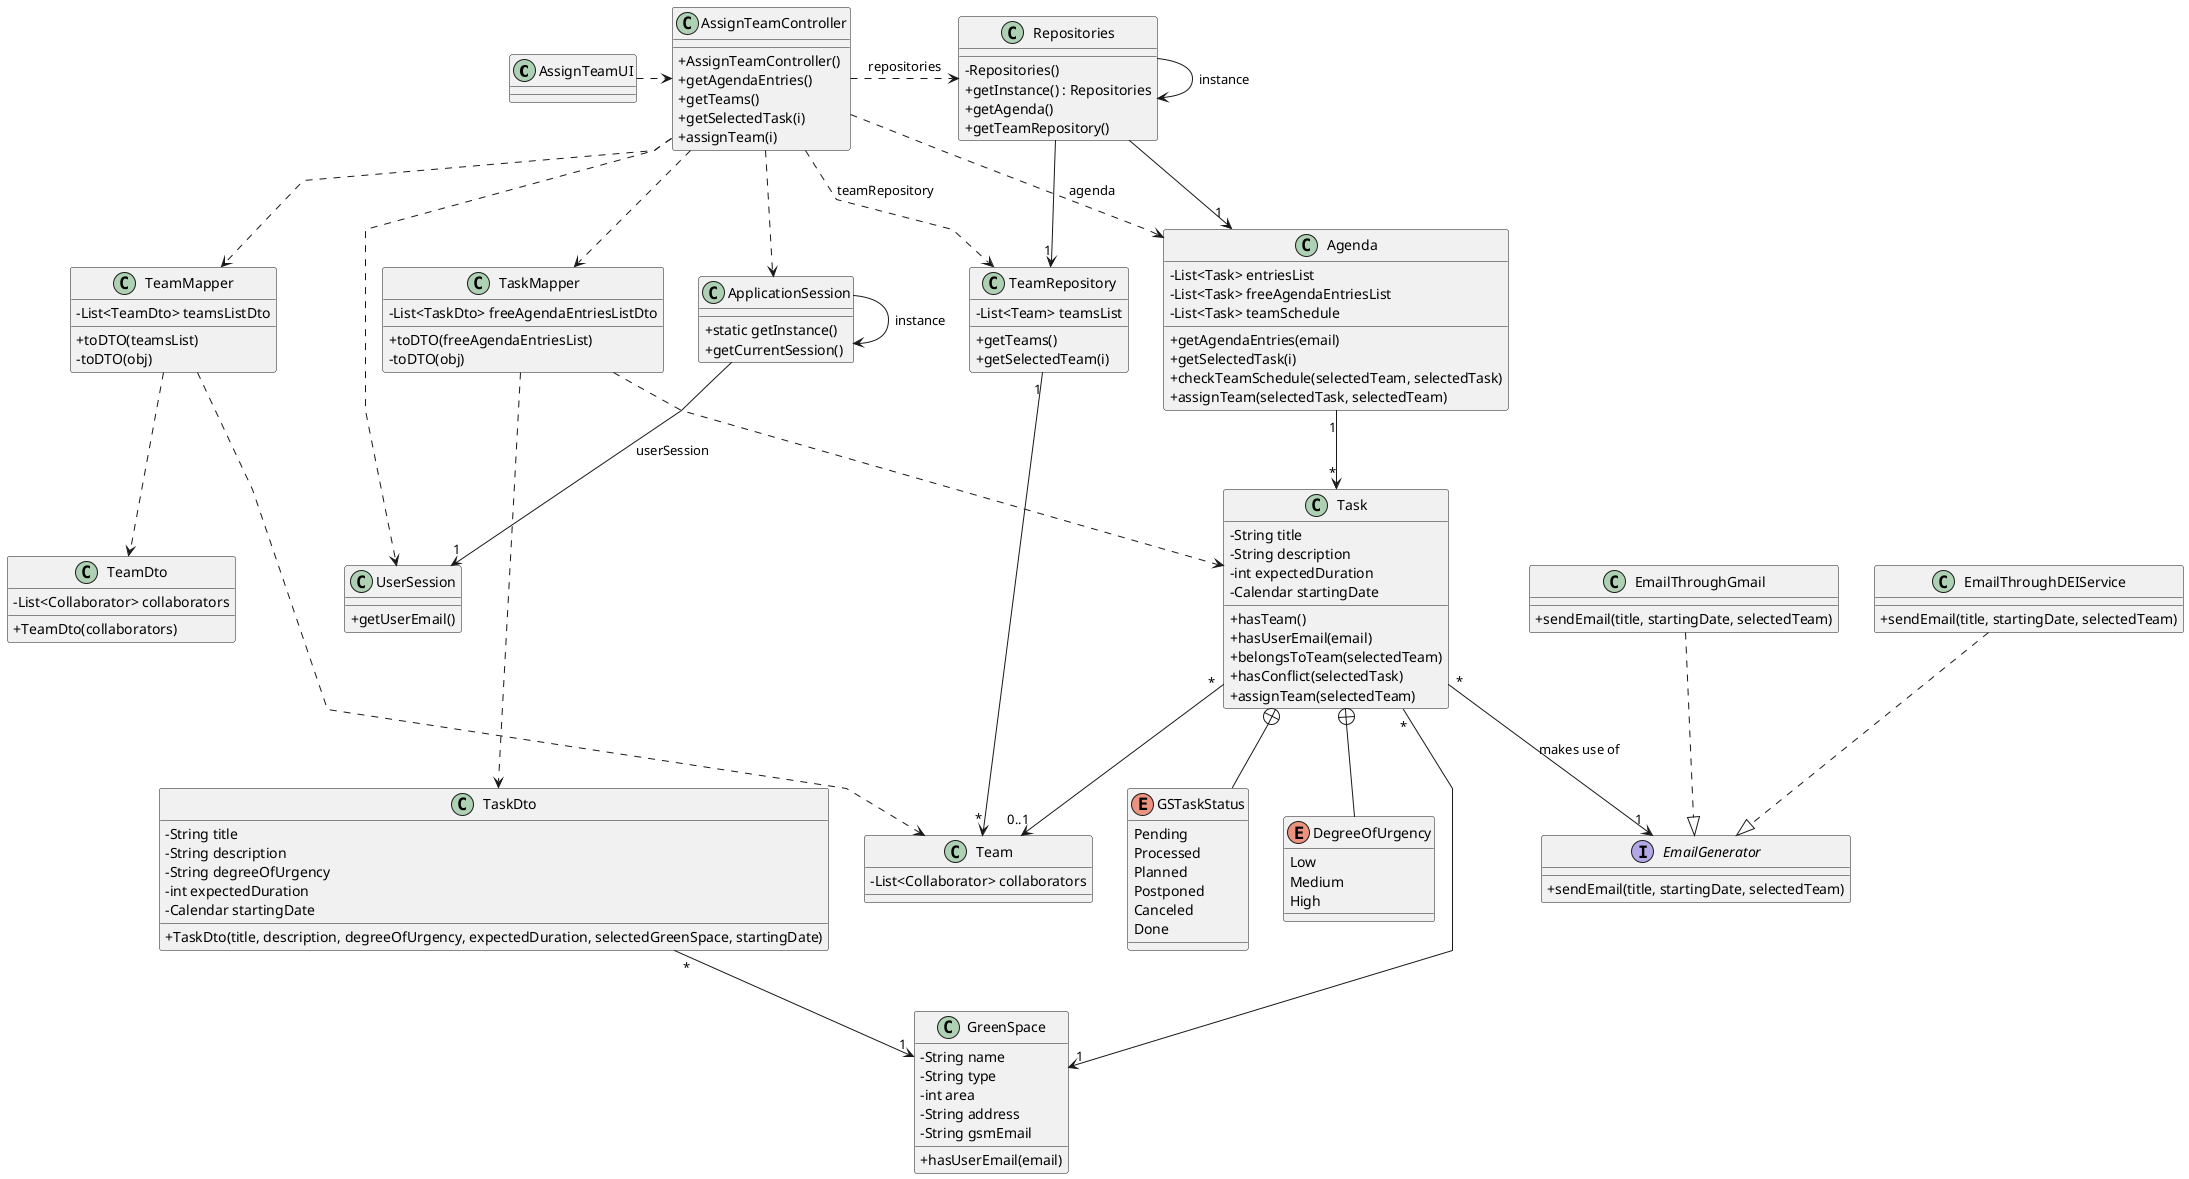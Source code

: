 @startuml
'skinparam monochrome true
skinparam packageStyle rectangle
skinparam shadowing false
skinparam linetype polyline
'skinparam linetype orto

skinparam classAttributeIconSize 0

'left to right direction

class AssignTeamUI
{

}

class AssignTeamController
{
    + AssignTeamController()
    + getAgendaEntries()
    + getTeams()
    + getSelectedTask(i)
    + assignTeam(i)
}

class ApplicationSession
{
    + static getInstance()
    + getCurrentSession()
}

class Repositories
{
    - Repositories()
    + getInstance() : Repositories
    + getAgenda()
    + getTeamRepository()
}

class UserSession
{
    + getUserEmail()
}

class Agenda
{
    - List<Task> entriesList
    - List<Task> freeAgendaEntriesList
    - List<Task> teamSchedule
    + getAgendaEntries(email)
    + getSelectedTask(i)
    + checkTeamSchedule(selectedTeam, selectedTask)
    + assignTeam(selectedTask, selectedTeam)
}

class TaskMapper
{
    - List<TaskDto> freeAgendaEntriesListDto
    + toDTO(freeAgendaEntriesList)
    - toDTO(obj)
}

class TaskDto
{
    - String title
    - String description
    - String degreeOfUrgency
    - int expectedDuration
    - Calendar startingDate
    + TaskDto(title, description, degreeOfUrgency, expectedDuration, selectedGreenSpace, startingDate)
}

class Task
{
    - String title
    - String description
    - int expectedDuration
    - Calendar startingDate
    + hasTeam()
    + hasUserEmail(email)
    + belongsToTeam(selectedTeam)
    + hasConflict(selectedTask)
    + assignTeam(selectedTeam)
}

enum DegreeOfUrgency
{
    Low
    Medium
    High
}

enum GSTaskStatus
{
    Pending
    Processed
    Planned
    Postponed
    Canceled
    Done
}

class TeamRepository
{
    - List<Team> teamsList
    + getTeams()
    + getSelectedTeam(i)
}

class TeamMapper
{
    - List<TeamDto> teamsListDto
    + toDTO(teamsList)
    - toDTO(obj)
}

class TeamDto
{
    - List<Collaborator> collaborators
    + TeamDto(collaborators)
}

class Team
{
    - List<Collaborator> collaborators
}

class GreenSpace
{
    - String name
    - String type
    - int area
    - String address
    - String gsmEmail
    + hasUserEmail(email)
}

interface EmailGenerator
{
    + sendEmail(title, startingDate, selectedTeam)
}

class EmailThroughGmail
{
    + sendEmail(title, startingDate, selectedTeam)
}

class EmailThroughDEIService
{
    + sendEmail(title, startingDate, selectedTeam)
}

Task +-- DegreeOfUrgency
Task +-- GSTaskStatus

Repositories -> Repositories : instance
ApplicationSession -> ApplicationSession : instance

AssignTeamUI .> AssignTeamController

AssignTeamController .> Repositories : repositories

Repositories --> "1" TeamRepository
Repositories --> "1" Agenda

AssignTeamController ..> ApplicationSession
AssignTeamController ..> UserSession
ApplicationSession --> "1" UserSession : userSession
AssignTeamController ..> Agenda : agenda
AssignTeamController ..> TeamRepository : teamRepository
AssignTeamController ..> TaskMapper
AssignTeamController ..> TeamMapper

Agenda "1" --> "*" Task
TeamRepository "1" ---> "*" Team

TaskMapper ...> TaskDto
TaskMapper ..> Task

Task "*" --> "1" GreenSpace
TaskDto "*" --> "1" GreenSpace

TeamMapper ..> TeamDto
TeamMapper ..> Team

Task "*" --> "0..1" Team

Task "*" --> "1" EmailGenerator : makes use of

EmailThroughGmail ..|> EmailGenerator
EmailThroughDEIService ..|> EmailGenerator

@enduml